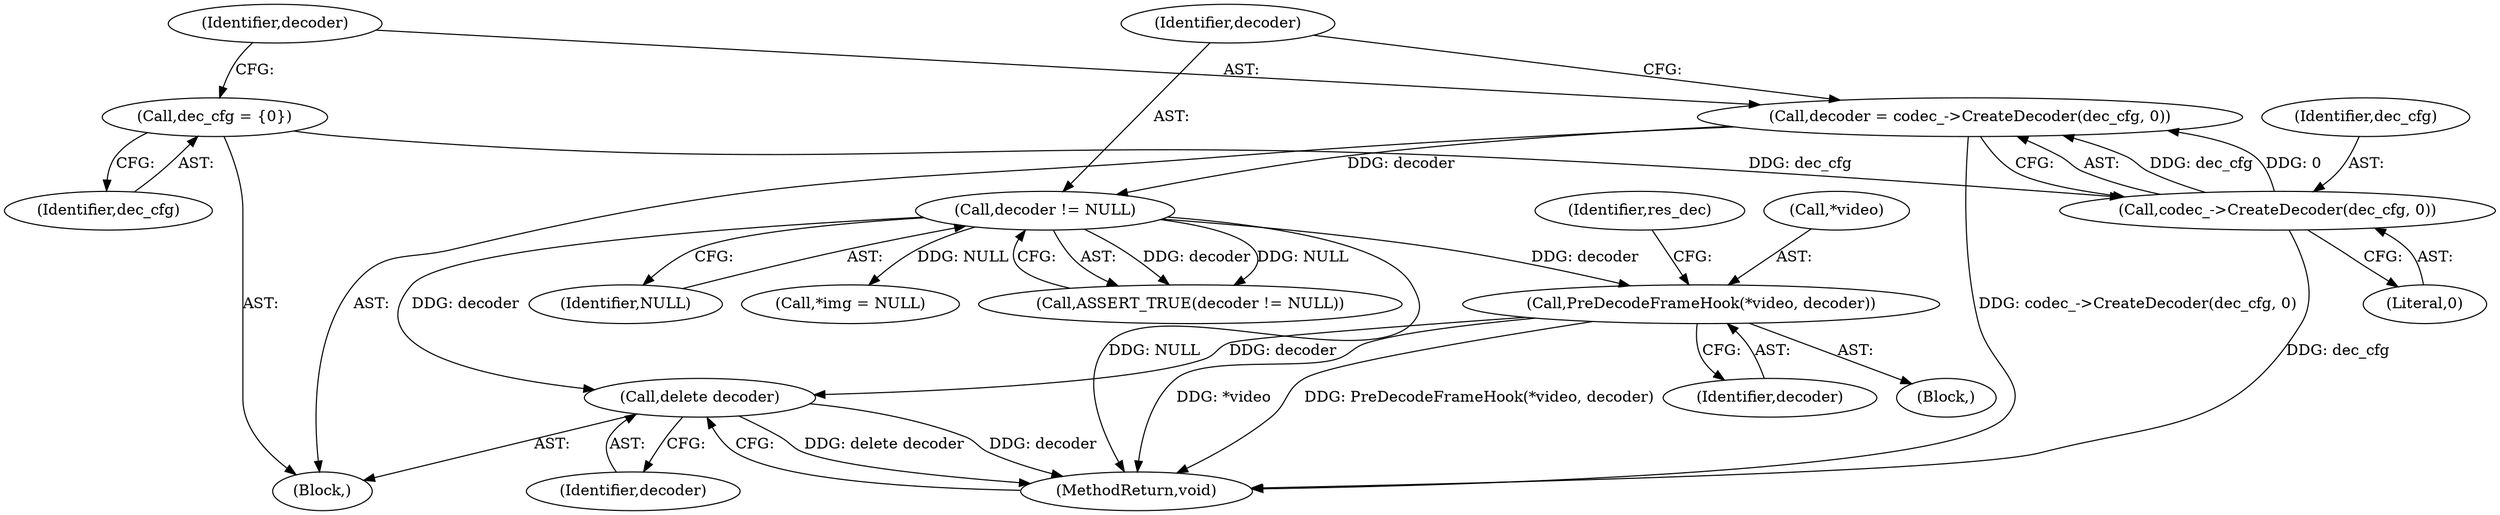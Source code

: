digraph "1_Android_5a9753fca56f0eeb9f61e342b2fccffc364f9426_60@API" {
"1000151" [label="(Call,delete decoder)"];
"1000120" [label="(Call,PreDecodeFrameHook(*video, decoder))"];
"1000112" [label="(Call,decoder != NULL)"];
"1000106" [label="(Call,decoder = codec_->CreateDecoder(dec_cfg, 0))"];
"1000108" [label="(Call,codec_->CreateDecoder(dec_cfg, 0))"];
"1000104" [label="(Call,dec_cfg = {0})"];
"1000121" [label="(Call,*video)"];
"1000104" [label="(Call,dec_cfg = {0})"];
"1000153" [label="(MethodReturn,void)"];
"1000110" [label="(Literal,0)"];
"1000126" [label="(Identifier,res_dec)"];
"1000151" [label="(Call,delete decoder)"];
"1000107" [label="(Identifier,decoder)"];
"1000114" [label="(Identifier,NULL)"];
"1000113" [label="(Identifier,decoder)"];
"1000112" [label="(Call,decoder != NULL)"];
"1000106" [label="(Call,decoder = codec_->CreateDecoder(dec_cfg, 0))"];
"1000105" [label="(Identifier,dec_cfg)"];
"1000140" [label="(Call,*img = NULL)"];
"1000111" [label="(Call,ASSERT_TRUE(decoder != NULL))"];
"1000102" [label="(Block,)"];
"1000119" [label="(Block,)"];
"1000120" [label="(Call,PreDecodeFrameHook(*video, decoder))"];
"1000109" [label="(Identifier,dec_cfg)"];
"1000108" [label="(Call,codec_->CreateDecoder(dec_cfg, 0))"];
"1000123" [label="(Identifier,decoder)"];
"1000152" [label="(Identifier,decoder)"];
"1000151" -> "1000102"  [label="AST: "];
"1000151" -> "1000152"  [label="CFG: "];
"1000152" -> "1000151"  [label="AST: "];
"1000153" -> "1000151"  [label="CFG: "];
"1000151" -> "1000153"  [label="DDG: delete decoder"];
"1000151" -> "1000153"  [label="DDG: decoder"];
"1000120" -> "1000151"  [label="DDG: decoder"];
"1000112" -> "1000151"  [label="DDG: decoder"];
"1000120" -> "1000119"  [label="AST: "];
"1000120" -> "1000123"  [label="CFG: "];
"1000121" -> "1000120"  [label="AST: "];
"1000123" -> "1000120"  [label="AST: "];
"1000126" -> "1000120"  [label="CFG: "];
"1000120" -> "1000153"  [label="DDG: *video"];
"1000120" -> "1000153"  [label="DDG: PreDecodeFrameHook(*video, decoder)"];
"1000112" -> "1000120"  [label="DDG: decoder"];
"1000112" -> "1000111"  [label="AST: "];
"1000112" -> "1000114"  [label="CFG: "];
"1000113" -> "1000112"  [label="AST: "];
"1000114" -> "1000112"  [label="AST: "];
"1000111" -> "1000112"  [label="CFG: "];
"1000112" -> "1000153"  [label="DDG: NULL"];
"1000112" -> "1000111"  [label="DDG: decoder"];
"1000112" -> "1000111"  [label="DDG: NULL"];
"1000106" -> "1000112"  [label="DDG: decoder"];
"1000112" -> "1000140"  [label="DDG: NULL"];
"1000106" -> "1000102"  [label="AST: "];
"1000106" -> "1000108"  [label="CFG: "];
"1000107" -> "1000106"  [label="AST: "];
"1000108" -> "1000106"  [label="AST: "];
"1000113" -> "1000106"  [label="CFG: "];
"1000106" -> "1000153"  [label="DDG: codec_->CreateDecoder(dec_cfg, 0)"];
"1000108" -> "1000106"  [label="DDG: dec_cfg"];
"1000108" -> "1000106"  [label="DDG: 0"];
"1000108" -> "1000110"  [label="CFG: "];
"1000109" -> "1000108"  [label="AST: "];
"1000110" -> "1000108"  [label="AST: "];
"1000108" -> "1000153"  [label="DDG: dec_cfg"];
"1000104" -> "1000108"  [label="DDG: dec_cfg"];
"1000104" -> "1000102"  [label="AST: "];
"1000104" -> "1000105"  [label="CFG: "];
"1000105" -> "1000104"  [label="AST: "];
"1000107" -> "1000104"  [label="CFG: "];
}
